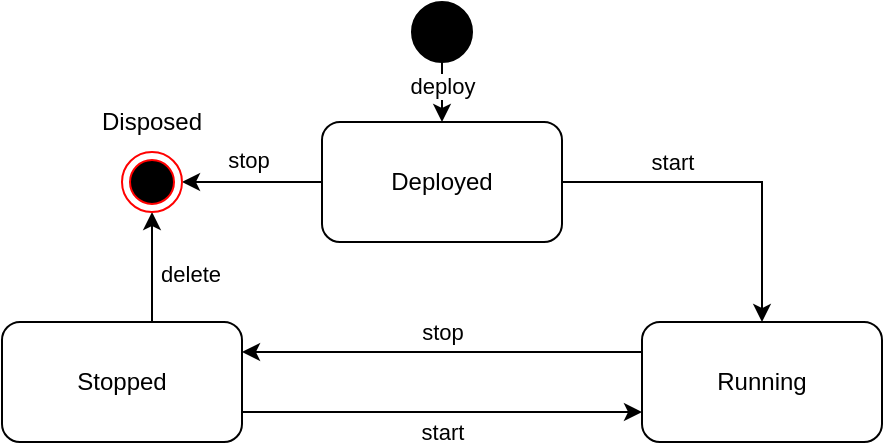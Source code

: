 <mxfile version="24.3.1" type="device">
  <diagram name="Page-1" id="0783ab3e-0a74-02c8-0abd-f7b4e66b4bec">
    <mxGraphModel dx="1154" dy="509" grid="1" gridSize="10" guides="1" tooltips="1" connect="1" arrows="1" fold="1" page="1" pageScale="1" pageWidth="850" pageHeight="1100" background="none" math="0" shadow="0">
      <root>
        <mxCell id="0" />
        <mxCell id="1" parent="0" />
        <mxCell id="_4ekiTGMIbGtFQKtluX7-7" style="edgeStyle=orthogonalEdgeStyle;rounded=0;orthogonalLoop=1;jettySize=auto;html=1;" edge="1" parent="1" source="60571a20871a0731-4" target="_4ekiTGMIbGtFQKtluX7-6">
          <mxGeometry relative="1" as="geometry" />
        </mxCell>
        <mxCell id="_4ekiTGMIbGtFQKtluX7-18" value="deploy" style="edgeLabel;html=1;align=center;verticalAlign=middle;resizable=0;points=[];" vertex="1" connectable="0" parent="_4ekiTGMIbGtFQKtluX7-7">
          <mxGeometry x="0.066" relative="1" as="geometry">
            <mxPoint y="-2" as="offset" />
          </mxGeometry>
        </mxCell>
        <mxCell id="60571a20871a0731-4" value="" style="ellipse;whiteSpace=wrap;html=1;rounded=0;shadow=0;comic=0;labelBackgroundColor=none;strokeWidth=1;fillColor=#000000;fontFamily=Verdana;fontSize=12;align=center;" parent="1" vertex="1">
          <mxGeometry x="445" y="40" width="30" height="30" as="geometry" />
        </mxCell>
        <mxCell id="_4ekiTGMIbGtFQKtluX7-27" style="edgeStyle=orthogonalEdgeStyle;rounded=0;orthogonalLoop=1;jettySize=auto;html=1;exitX=0;exitY=0.25;exitDx=0;exitDy=0;entryX=1;entryY=0.25;entryDx=0;entryDy=0;" edge="1" parent="1" source="_4ekiTGMIbGtFQKtluX7-4" target="_4ekiTGMIbGtFQKtluX7-5">
          <mxGeometry relative="1" as="geometry" />
        </mxCell>
        <mxCell id="_4ekiTGMIbGtFQKtluX7-28" value="stop" style="edgeLabel;html=1;align=center;verticalAlign=middle;resizable=0;points=[];" vertex="1" connectable="0" parent="_4ekiTGMIbGtFQKtluX7-27">
          <mxGeometry x="-0.163" y="2" relative="1" as="geometry">
            <mxPoint x="-17" y="-12" as="offset" />
          </mxGeometry>
        </mxCell>
        <mxCell id="_4ekiTGMIbGtFQKtluX7-4" value="Running" style="rounded=1;whiteSpace=wrap;html=1;" vertex="1" parent="1">
          <mxGeometry x="560" y="200" width="120" height="60" as="geometry" />
        </mxCell>
        <mxCell id="_4ekiTGMIbGtFQKtluX7-12" style="edgeStyle=orthogonalEdgeStyle;rounded=0;orthogonalLoop=1;jettySize=auto;html=1;entryX=0.5;entryY=1;entryDx=0;entryDy=0;" edge="1" parent="1" source="_4ekiTGMIbGtFQKtluX7-5" target="_4ekiTGMIbGtFQKtluX7-16">
          <mxGeometry relative="1" as="geometry">
            <mxPoint x="520.0" y="310" as="targetPoint" />
            <Array as="points">
              <mxPoint x="315" y="170" />
              <mxPoint x="315" y="170" />
            </Array>
          </mxGeometry>
        </mxCell>
        <mxCell id="_4ekiTGMIbGtFQKtluX7-13" value="delete" style="edgeLabel;html=1;align=center;verticalAlign=middle;resizable=0;points=[];" vertex="1" connectable="0" parent="_4ekiTGMIbGtFQKtluX7-12">
          <mxGeometry x="0.235" y="2" relative="1" as="geometry">
            <mxPoint x="21" y="10" as="offset" />
          </mxGeometry>
        </mxCell>
        <mxCell id="_4ekiTGMIbGtFQKtluX7-25" style="edgeStyle=orthogonalEdgeStyle;rounded=0;orthogonalLoop=1;jettySize=auto;html=1;exitX=1;exitY=0.75;exitDx=0;exitDy=0;entryX=0;entryY=0.75;entryDx=0;entryDy=0;" edge="1" parent="1" source="_4ekiTGMIbGtFQKtluX7-5" target="_4ekiTGMIbGtFQKtluX7-4">
          <mxGeometry relative="1" as="geometry" />
        </mxCell>
        <mxCell id="_4ekiTGMIbGtFQKtluX7-26" value="start" style="edgeLabel;html=1;align=center;verticalAlign=middle;resizable=0;points=[];" vertex="1" connectable="0" parent="_4ekiTGMIbGtFQKtluX7-25">
          <mxGeometry x="0.288" y="-2" relative="1" as="geometry">
            <mxPoint x="-29" y="8" as="offset" />
          </mxGeometry>
        </mxCell>
        <mxCell id="_4ekiTGMIbGtFQKtluX7-5" value="Stopped" style="rounded=1;whiteSpace=wrap;html=1;" vertex="1" parent="1">
          <mxGeometry x="240" y="200" width="120" height="60" as="geometry" />
        </mxCell>
        <mxCell id="_4ekiTGMIbGtFQKtluX7-8" style="edgeStyle=orthogonalEdgeStyle;rounded=0;orthogonalLoop=1;jettySize=auto;html=1;entryX=0.5;entryY=0;entryDx=0;entryDy=0;" edge="1" parent="1" source="_4ekiTGMIbGtFQKtluX7-6" target="_4ekiTGMIbGtFQKtluX7-4">
          <mxGeometry relative="1" as="geometry" />
        </mxCell>
        <mxCell id="_4ekiTGMIbGtFQKtluX7-9" value="start" style="edgeLabel;html=1;align=center;verticalAlign=middle;resizable=0;points=[];" vertex="1" connectable="0" parent="_4ekiTGMIbGtFQKtluX7-8">
          <mxGeometry x="-0.049" relative="1" as="geometry">
            <mxPoint x="-26" y="-10" as="offset" />
          </mxGeometry>
        </mxCell>
        <mxCell id="_4ekiTGMIbGtFQKtluX7-23" style="edgeStyle=orthogonalEdgeStyle;rounded=0;orthogonalLoop=1;jettySize=auto;html=1;" edge="1" parent="1" source="_4ekiTGMIbGtFQKtluX7-6" target="_4ekiTGMIbGtFQKtluX7-16">
          <mxGeometry relative="1" as="geometry" />
        </mxCell>
        <mxCell id="_4ekiTGMIbGtFQKtluX7-24" value="stop" style="edgeLabel;html=1;align=center;verticalAlign=middle;resizable=0;points=[];" vertex="1" connectable="0" parent="_4ekiTGMIbGtFQKtluX7-23">
          <mxGeometry x="0.05" y="-1" relative="1" as="geometry">
            <mxPoint y="-10" as="offset" />
          </mxGeometry>
        </mxCell>
        <mxCell id="_4ekiTGMIbGtFQKtluX7-6" value="Deployed" style="rounded=1;whiteSpace=wrap;html=1;" vertex="1" parent="1">
          <mxGeometry x="400" y="100" width="120" height="60" as="geometry" />
        </mxCell>
        <mxCell id="_4ekiTGMIbGtFQKtluX7-16" value="" style="ellipse;html=1;shape=endState;fillColor=#000000;strokeColor=#ff0000;" vertex="1" parent="1">
          <mxGeometry x="300" y="115" width="30" height="30" as="geometry" />
        </mxCell>
        <mxCell id="_4ekiTGMIbGtFQKtluX7-17" value="Disposed" style="text;html=1;align=center;verticalAlign=middle;whiteSpace=wrap;rounded=0;" vertex="1" parent="1">
          <mxGeometry x="285" y="90" width="60" height="20" as="geometry" />
        </mxCell>
      </root>
    </mxGraphModel>
  </diagram>
</mxfile>
